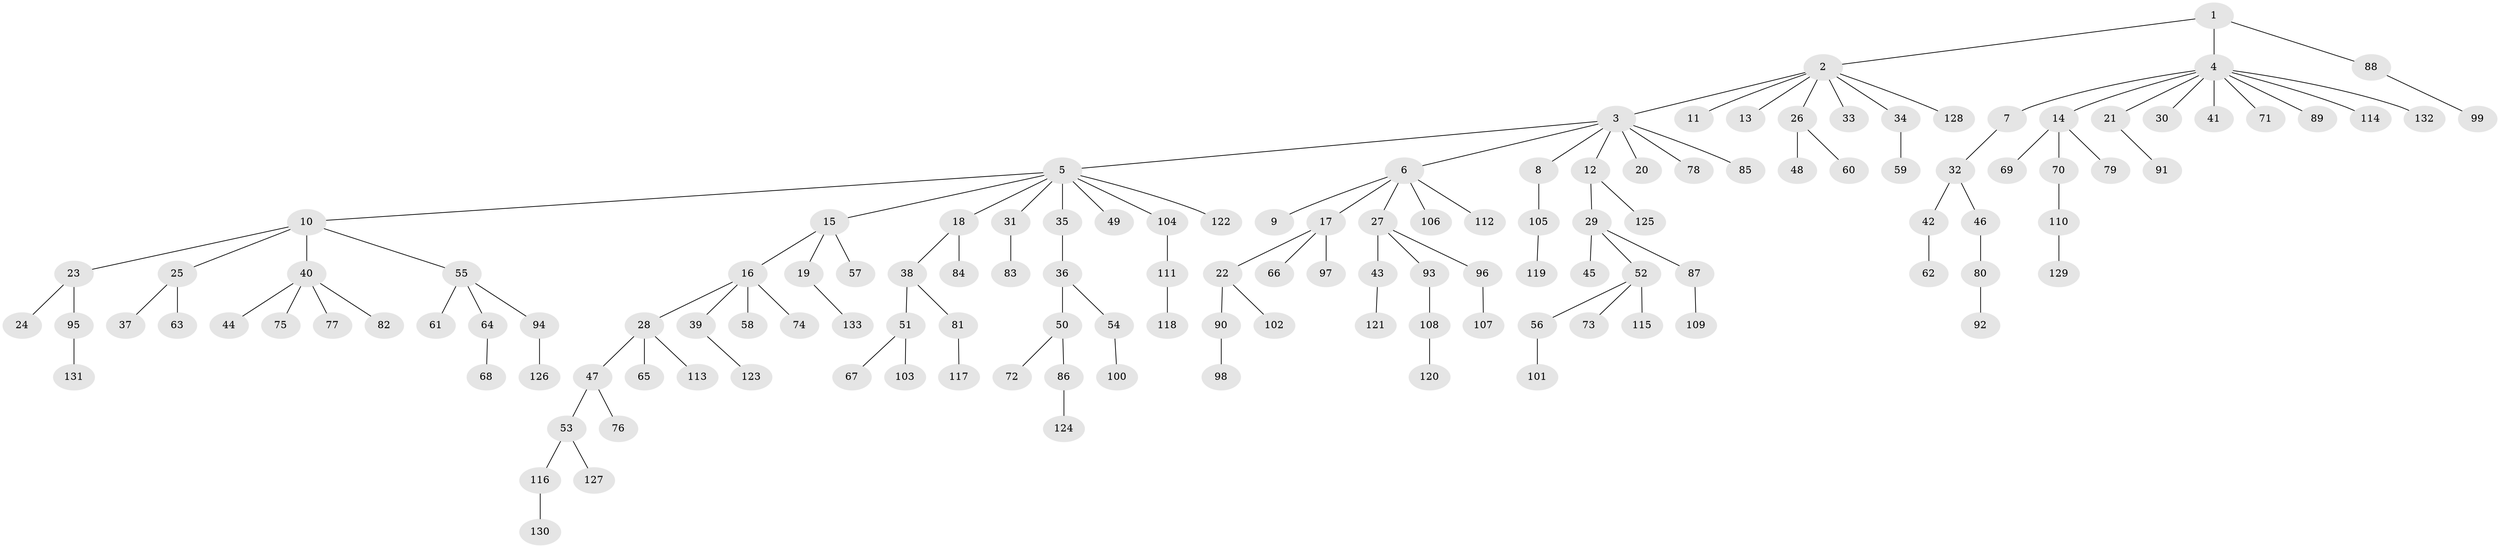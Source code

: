 // coarse degree distribution, {3: 0.12222222222222222, 7: 0.011111111111111112, 12: 0.022222222222222223, 9: 0.011111111111111112, 2: 0.12222222222222222, 1: 0.6444444444444445, 4: 0.05555555555555555, 5: 0.011111111111111112}
// Generated by graph-tools (version 1.1) at 2025/42/03/06/25 10:42:03]
// undirected, 133 vertices, 132 edges
graph export_dot {
graph [start="1"]
  node [color=gray90,style=filled];
  1;
  2;
  3;
  4;
  5;
  6;
  7;
  8;
  9;
  10;
  11;
  12;
  13;
  14;
  15;
  16;
  17;
  18;
  19;
  20;
  21;
  22;
  23;
  24;
  25;
  26;
  27;
  28;
  29;
  30;
  31;
  32;
  33;
  34;
  35;
  36;
  37;
  38;
  39;
  40;
  41;
  42;
  43;
  44;
  45;
  46;
  47;
  48;
  49;
  50;
  51;
  52;
  53;
  54;
  55;
  56;
  57;
  58;
  59;
  60;
  61;
  62;
  63;
  64;
  65;
  66;
  67;
  68;
  69;
  70;
  71;
  72;
  73;
  74;
  75;
  76;
  77;
  78;
  79;
  80;
  81;
  82;
  83;
  84;
  85;
  86;
  87;
  88;
  89;
  90;
  91;
  92;
  93;
  94;
  95;
  96;
  97;
  98;
  99;
  100;
  101;
  102;
  103;
  104;
  105;
  106;
  107;
  108;
  109;
  110;
  111;
  112;
  113;
  114;
  115;
  116;
  117;
  118;
  119;
  120;
  121;
  122;
  123;
  124;
  125;
  126;
  127;
  128;
  129;
  130;
  131;
  132;
  133;
  1 -- 2;
  1 -- 4;
  1 -- 88;
  2 -- 3;
  2 -- 11;
  2 -- 13;
  2 -- 26;
  2 -- 33;
  2 -- 34;
  2 -- 128;
  3 -- 5;
  3 -- 6;
  3 -- 8;
  3 -- 12;
  3 -- 20;
  3 -- 78;
  3 -- 85;
  4 -- 7;
  4 -- 14;
  4 -- 21;
  4 -- 30;
  4 -- 41;
  4 -- 71;
  4 -- 89;
  4 -- 114;
  4 -- 132;
  5 -- 10;
  5 -- 15;
  5 -- 18;
  5 -- 31;
  5 -- 35;
  5 -- 49;
  5 -- 104;
  5 -- 122;
  6 -- 9;
  6 -- 17;
  6 -- 27;
  6 -- 106;
  6 -- 112;
  7 -- 32;
  8 -- 105;
  10 -- 23;
  10 -- 25;
  10 -- 40;
  10 -- 55;
  12 -- 29;
  12 -- 125;
  14 -- 69;
  14 -- 70;
  14 -- 79;
  15 -- 16;
  15 -- 19;
  15 -- 57;
  16 -- 28;
  16 -- 39;
  16 -- 58;
  16 -- 74;
  17 -- 22;
  17 -- 66;
  17 -- 97;
  18 -- 38;
  18 -- 84;
  19 -- 133;
  21 -- 91;
  22 -- 90;
  22 -- 102;
  23 -- 24;
  23 -- 95;
  25 -- 37;
  25 -- 63;
  26 -- 48;
  26 -- 60;
  27 -- 43;
  27 -- 93;
  27 -- 96;
  28 -- 47;
  28 -- 65;
  28 -- 113;
  29 -- 45;
  29 -- 52;
  29 -- 87;
  31 -- 83;
  32 -- 42;
  32 -- 46;
  34 -- 59;
  35 -- 36;
  36 -- 50;
  36 -- 54;
  38 -- 51;
  38 -- 81;
  39 -- 123;
  40 -- 44;
  40 -- 75;
  40 -- 77;
  40 -- 82;
  42 -- 62;
  43 -- 121;
  46 -- 80;
  47 -- 53;
  47 -- 76;
  50 -- 72;
  50 -- 86;
  51 -- 67;
  51 -- 103;
  52 -- 56;
  52 -- 73;
  52 -- 115;
  53 -- 116;
  53 -- 127;
  54 -- 100;
  55 -- 61;
  55 -- 64;
  55 -- 94;
  56 -- 101;
  64 -- 68;
  70 -- 110;
  80 -- 92;
  81 -- 117;
  86 -- 124;
  87 -- 109;
  88 -- 99;
  90 -- 98;
  93 -- 108;
  94 -- 126;
  95 -- 131;
  96 -- 107;
  104 -- 111;
  105 -- 119;
  108 -- 120;
  110 -- 129;
  111 -- 118;
  116 -- 130;
}
